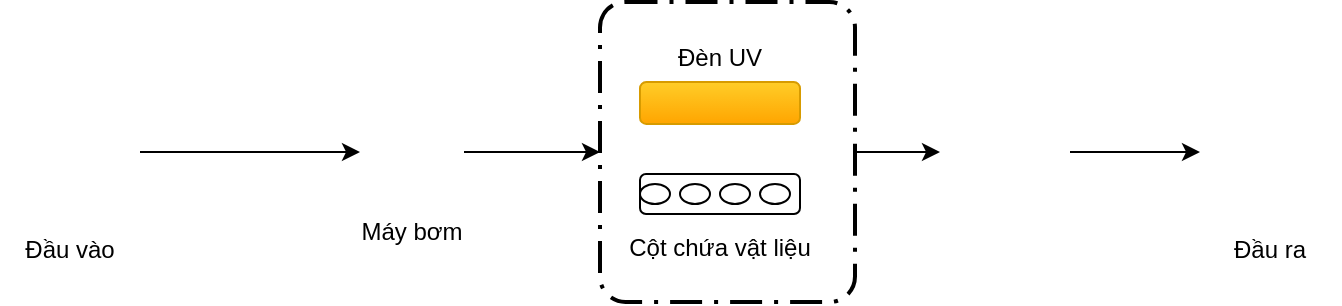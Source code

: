 <mxfile version="20.6.0" type="github" pages="2">
  <diagram id="ZhanfEsQdsRr_vnpqUvt" name="Page-1">
    <mxGraphModel dx="965" dy="540" grid="1" gridSize="10" guides="1" tooltips="1" connect="1" arrows="1" fold="1" page="1" pageScale="1" pageWidth="1169" pageHeight="827" math="0" shadow="0">
      <root>
        <mxCell id="0" />
        <mxCell id="1" parent="0" />
        <mxCell id="uuGv-PVJDa6Hp5PDCnwj-12" style="edgeStyle=orthogonalEdgeStyle;rounded=0;orthogonalLoop=1;jettySize=auto;html=1;" parent="1" source="uuGv-PVJDa6Hp5PDCnwj-1" target="uuGv-PVJDa6Hp5PDCnwj-2" edge="1">
          <mxGeometry relative="1" as="geometry" />
        </mxCell>
        <mxCell id="uuGv-PVJDa6Hp5PDCnwj-1" value="Đầu vào" style="shape=image;verticalLabelPosition=bottom;labelBackgroundColor=default;verticalAlign=top;aspect=fixed;imageAspect=0;image=https://png.pngtree.com/png-vector/20191016/ourlarge/pngtree-water-filtering-treatment-device-vector-sign-icon-png-image_1804187.jpg;direction=east;" parent="1" vertex="1">
          <mxGeometry x="70" y="120" width="70" height="70" as="geometry" />
        </mxCell>
        <mxCell id="uuGv-PVJDa6Hp5PDCnwj-13" style="edgeStyle=orthogonalEdgeStyle;rounded=0;orthogonalLoop=1;jettySize=auto;html=1;entryX=0;entryY=0.5;entryDx=0;entryDy=0;entryPerimeter=0;" parent="1" source="uuGv-PVJDa6Hp5PDCnwj-2" target="uuGv-PVJDa6Hp5PDCnwj-14" edge="1">
          <mxGeometry relative="1" as="geometry">
            <mxPoint x="370" y="145" as="targetPoint" />
          </mxGeometry>
        </mxCell>
        <mxCell id="uuGv-PVJDa6Hp5PDCnwj-2" value="Máy bơm" style="shape=image;verticalLabelPosition=bottom;labelBackgroundColor=default;verticalAlign=top;aspect=fixed;imageAspect=0;image=https://cdn-icons-png.flaticon.com/512/2299/2299226.png;" parent="1" vertex="1">
          <mxGeometry x="250" y="129" width="52" height="52" as="geometry" />
        </mxCell>
        <mxCell id="uuGv-PVJDa6Hp5PDCnwj-22" style="edgeStyle=orthogonalEdgeStyle;rounded=0;orthogonalLoop=1;jettySize=auto;html=1;entryX=0;entryY=0.5;entryDx=0;entryDy=0;" parent="1" source="uuGv-PVJDa6Hp5PDCnwj-10" target="uuGv-PVJDa6Hp5PDCnwj-11" edge="1">
          <mxGeometry relative="1" as="geometry" />
        </mxCell>
        <mxCell id="uuGv-PVJDa6Hp5PDCnwj-10" value="" style="shape=image;verticalLabelPosition=bottom;labelBackgroundColor=default;verticalAlign=top;aspect=fixed;imageAspect=0;image=https://png.pngtree.com/png-vector/20191130/ourlarge/pngtree-water-faucet-icon-png-image_2055919.jpg;" parent="1" vertex="1">
          <mxGeometry x="540" y="122.5" width="65" height="65" as="geometry" />
        </mxCell>
        <mxCell id="uuGv-PVJDa6Hp5PDCnwj-11" value="Đầu ra" style="shape=image;verticalLabelPosition=bottom;labelBackgroundColor=default;verticalAlign=top;aspect=fixed;imageAspect=0;image=https://png.pngtree.com/png-vector/20191016/ourlarge/pngtree-water-filtering-treatment-device-vector-sign-icon-png-image_1804187.jpg;" parent="1" vertex="1">
          <mxGeometry x="670" y="120" width="70" height="70" as="geometry" />
        </mxCell>
        <mxCell id="uuGv-PVJDa6Hp5PDCnwj-21" style="edgeStyle=orthogonalEdgeStyle;rounded=0;orthogonalLoop=1;jettySize=auto;html=1;" parent="1" source="uuGv-PVJDa6Hp5PDCnwj-14" target="uuGv-PVJDa6Hp5PDCnwj-10" edge="1">
          <mxGeometry relative="1" as="geometry" />
        </mxCell>
        <mxCell id="uuGv-PVJDa6Hp5PDCnwj-14" value="" style="points=[[0.25,0,0],[0.5,0,0],[0.75,0,0],[1,0.25,0],[1,0.5,0],[1,0.75,0],[0.75,1,0],[0.5,1,0],[0.25,1,0],[0,0.75,0],[0,0.5,0],[0,0.25,0]];rounded=1;arcSize=10;dashed=1;strokeColor=#000000;fillColor=none;gradientColor=none;dashPattern=8 3 1 3;strokeWidth=2;" parent="1" vertex="1">
          <mxGeometry x="370" y="80" width="127.5" height="150" as="geometry" />
        </mxCell>
        <mxCell id="uuGv-PVJDa6Hp5PDCnwj-15" value="" style="rounded=1;whiteSpace=wrap;html=1;" parent="1" vertex="1">
          <mxGeometry x="390" y="166" width="80" height="20" as="geometry" />
        </mxCell>
        <mxCell id="uuGv-PVJDa6Hp5PDCnwj-17" value="" style="ellipse;whiteSpace=wrap;html=1;" parent="1" vertex="1">
          <mxGeometry x="390" y="171" width="15" height="10" as="geometry" />
        </mxCell>
        <mxCell id="uuGv-PVJDa6Hp5PDCnwj-18" value="" style="ellipse;whiteSpace=wrap;html=1;" parent="1" vertex="1">
          <mxGeometry x="410" y="171" width="15" height="10" as="geometry" />
        </mxCell>
        <mxCell id="uuGv-PVJDa6Hp5PDCnwj-19" value="" style="ellipse;whiteSpace=wrap;html=1;" parent="1" vertex="1">
          <mxGeometry x="430" y="171" width="15" height="10" as="geometry" />
        </mxCell>
        <mxCell id="uuGv-PVJDa6Hp5PDCnwj-20" value="" style="ellipse;whiteSpace=wrap;html=1;" parent="1" vertex="1">
          <mxGeometry x="450" y="171" width="15" height="10" as="geometry" />
        </mxCell>
        <mxCell id="uuGv-PVJDa6Hp5PDCnwj-23" value="Đèn UV" style="text;html=1;strokeColor=none;fillColor=none;align=center;verticalAlign=middle;whiteSpace=wrap;rounded=0;" parent="1" vertex="1">
          <mxGeometry x="400" y="92.5" width="60" height="30" as="geometry" />
        </mxCell>
        <mxCell id="uuGv-PVJDa6Hp5PDCnwj-24" value="Cột chứa vật liệu" style="text;html=1;strokeColor=none;fillColor=none;align=center;verticalAlign=middle;whiteSpace=wrap;rounded=0;" parent="1" vertex="1">
          <mxGeometry x="365" y="187.5" width="130" height="30" as="geometry" />
        </mxCell>
        <mxCell id="uuGv-PVJDa6Hp5PDCnwj-25" value="" style="rounded=1;whiteSpace=wrap;html=1;fillColor=#ffcd28;gradientColor=#ffa500;strokeColor=#d79b00;" parent="1" vertex="1">
          <mxGeometry x="390" y="120" width="80" height="21" as="geometry" />
        </mxCell>
      </root>
    </mxGraphModel>
  </diagram>
  <diagram id="on2SFvU13CCUe7TT2ZgA" name="Page-2">
    <mxGraphModel dx="965" dy="540" grid="1" gridSize="10" guides="1" tooltips="1" connect="1" arrows="1" fold="1" page="1" pageScale="1" pageWidth="1169" pageHeight="827" math="0" shadow="0">
      <root>
        <mxCell id="0" />
        <mxCell id="1" parent="0" />
        <mxCell id="Bwiuf9AFowBnmlFxc_gN-22" style="edgeStyle=orthogonalEdgeStyle;rounded=0;orthogonalLoop=1;jettySize=auto;html=1;" parent="1" source="Bwiuf9AFowBnmlFxc_gN-2" target="Bwiuf9AFowBnmlFxc_gN-4" edge="1">
          <mxGeometry relative="1" as="geometry" />
        </mxCell>
        <mxCell id="Bwiuf9AFowBnmlFxc_gN-2" value="Đầu vào" style="shape=image;verticalLabelPosition=bottom;labelBackgroundColor=default;verticalAlign=top;aspect=fixed;imageAspect=0;image=https://png.pngtree.com/png-vector/20191016/ourlarge/pngtree-water-filtering-treatment-device-vector-sign-icon-png-image_1804187.jpg;direction=east;" parent="1" vertex="1">
          <mxGeometry x="90" y="320" width="110" height="110" as="geometry" />
        </mxCell>
        <mxCell id="Bwiuf9AFowBnmlFxc_gN-23" style="edgeStyle=orthogonalEdgeStyle;rounded=0;orthogonalLoop=1;jettySize=auto;html=1;entryX=1;entryY=0.5;entryDx=0;entryDy=0;entryPerimeter=0;" parent="1" source="Bwiuf9AFowBnmlFxc_gN-4" target="Bwiuf9AFowBnmlFxc_gN-9" edge="1">
          <mxGeometry relative="1" as="geometry">
            <Array as="points">
              <mxPoint x="420" y="155" />
            </Array>
          </mxGeometry>
        </mxCell>
        <mxCell id="Bwiuf9AFowBnmlFxc_gN-4" value="Máy bơm" style="shape=image;verticalLabelPosition=bottom;labelBackgroundColor=default;verticalAlign=top;aspect=fixed;imageAspect=0;image=https://cdn-icons-png.flaticon.com/512/2299/2299226.png;" parent="1" vertex="1">
          <mxGeometry x="380" y="335" width="80" height="80" as="geometry" />
        </mxCell>
        <mxCell id="Bwiuf9AFowBnmlFxc_gN-26" style="edgeStyle=orthogonalEdgeStyle;rounded=0;orthogonalLoop=1;jettySize=auto;html=1;" parent="1" source="Bwiuf9AFowBnmlFxc_gN-9" target="Bwiuf9AFowBnmlFxc_gN-2" edge="1">
          <mxGeometry relative="1" as="geometry" />
        </mxCell>
        <mxCell id="Bwiuf9AFowBnmlFxc_gN-9" value="" style="points=[[0.25,0,0],[0.5,0,0],[0.75,0,0],[1,0.25,0],[1,0.5,0],[1,0.75,0],[0.75,1,0],[0.5,1,0],[0.25,1,0],[0,0.75,0],[0,0.5,0],[0,0.25,0]];rounded=1;arcSize=10;dashed=1;strokeColor=#000000;fillColor=none;gradientColor=none;dashPattern=8 3 1 3;strokeWidth=2;" parent="1" vertex="1">
          <mxGeometry x="210" y="90" width="142.5" height="130" as="geometry" />
        </mxCell>
        <mxCell id="Bwiuf9AFowBnmlFxc_gN-10" value="" style="rounded=1;whiteSpace=wrap;html=1;" parent="1" vertex="1">
          <mxGeometry x="220" y="156" width="120" height="20" as="geometry" />
        </mxCell>
        <mxCell id="Bwiuf9AFowBnmlFxc_gN-11" value="" style="ellipse;whiteSpace=wrap;html=1;fillColor=#dae8fc;strokeColor=#6c8ebf;" parent="1" vertex="1">
          <mxGeometry x="245" y="161" width="15" height="10" as="geometry" />
        </mxCell>
        <mxCell id="Bwiuf9AFowBnmlFxc_gN-12" value="" style="ellipse;whiteSpace=wrap;html=1;fillColor=#f8cecc;strokeColor=#b85450;" parent="1" vertex="1">
          <mxGeometry x="265" y="161" width="15" height="10" as="geometry" />
        </mxCell>
        <mxCell id="Bwiuf9AFowBnmlFxc_gN-13" value="" style="ellipse;whiteSpace=wrap;html=1;fillColor=#fff2cc;strokeColor=#d6b656;" parent="1" vertex="1">
          <mxGeometry x="285" y="161" width="15" height="10" as="geometry" />
        </mxCell>
        <mxCell id="Bwiuf9AFowBnmlFxc_gN-14" value="" style="ellipse;whiteSpace=wrap;html=1;fillColor=#e1d5e7;strokeColor=#9673a6;" parent="1" vertex="1">
          <mxGeometry x="305" y="161" width="15" height="10" as="geometry" />
        </mxCell>
        <mxCell id="Bwiuf9AFowBnmlFxc_gN-15" value="Đèn UV" style="text;html=1;strokeColor=none;fillColor=none;align=center;verticalAlign=middle;whiteSpace=wrap;rounded=0;" parent="1" vertex="1">
          <mxGeometry x="255" y="90" width="60" height="30" as="geometry" />
        </mxCell>
        <mxCell id="Bwiuf9AFowBnmlFxc_gN-16" value="Cột chứa vật liệu" style="text;html=1;strokeColor=none;fillColor=none;align=center;verticalAlign=middle;whiteSpace=wrap;rounded=0;" parent="1" vertex="1">
          <mxGeometry x="212.5" y="171" width="140" height="30" as="geometry" />
        </mxCell>
        <mxCell id="Bwiuf9AFowBnmlFxc_gN-17" value="" style="rounded=1;whiteSpace=wrap;html=1;fillColor=#ffcd28;gradientColor=#ffa500;strokeColor=#d79b00;" parent="1" vertex="1">
          <mxGeometry x="216.25" y="112.5" width="123.75" height="21" as="geometry" />
        </mxCell>
        <mxCell id="Bwiuf9AFowBnmlFxc_gN-20" style="edgeStyle=orthogonalEdgeStyle;rounded=0;orthogonalLoop=1;jettySize=auto;html=1;entryX=0.5;entryY=0;entryDx=0;entryDy=0;" parent="1" source="Bwiuf9AFowBnmlFxc_gN-18" target="Bwiuf9AFowBnmlFxc_gN-21" edge="1">
          <mxGeometry relative="1" as="geometry">
            <mxPoint x="50" y="385" as="targetPoint" />
          </mxGeometry>
        </mxCell>
        <mxCell id="Bwiuf9AFowBnmlFxc_gN-18" value="" style="shape=process;whiteSpace=wrap;html=1;backgroundOutline=1;fillColor=#f5f5f5;gradientColor=#b3b3b3;strokeColor=#666666;" parent="1" vertex="1">
          <mxGeometry x="135" y="380" width="20" height="10" as="geometry" />
        </mxCell>
        <mxCell id="Bwiuf9AFowBnmlFxc_gN-21" value="Khuấy" style="ellipse;whiteSpace=wrap;html=1;" parent="1" vertex="1">
          <mxGeometry x="10" y="420" width="90" height="45" as="geometry" />
        </mxCell>
        <mxCell id="Bwiuf9AFowBnmlFxc_gN-24" value="" style="ellipse;whiteSpace=wrap;html=1;fillColor=#dae8fc;strokeColor=#6c8ebf;" parent="1" vertex="1">
          <mxGeometry x="225" y="161" width="15" height="10" as="geometry" />
        </mxCell>
        <mxCell id="Bwiuf9AFowBnmlFxc_gN-25" value="" style="ellipse;whiteSpace=wrap;html=1;fillColor=#e1d5e7;strokeColor=#9673a6;" parent="1" vertex="1">
          <mxGeometry x="325" y="161" width="15" height="10" as="geometry" />
        </mxCell>
      </root>
    </mxGraphModel>
  </diagram>
</mxfile>
